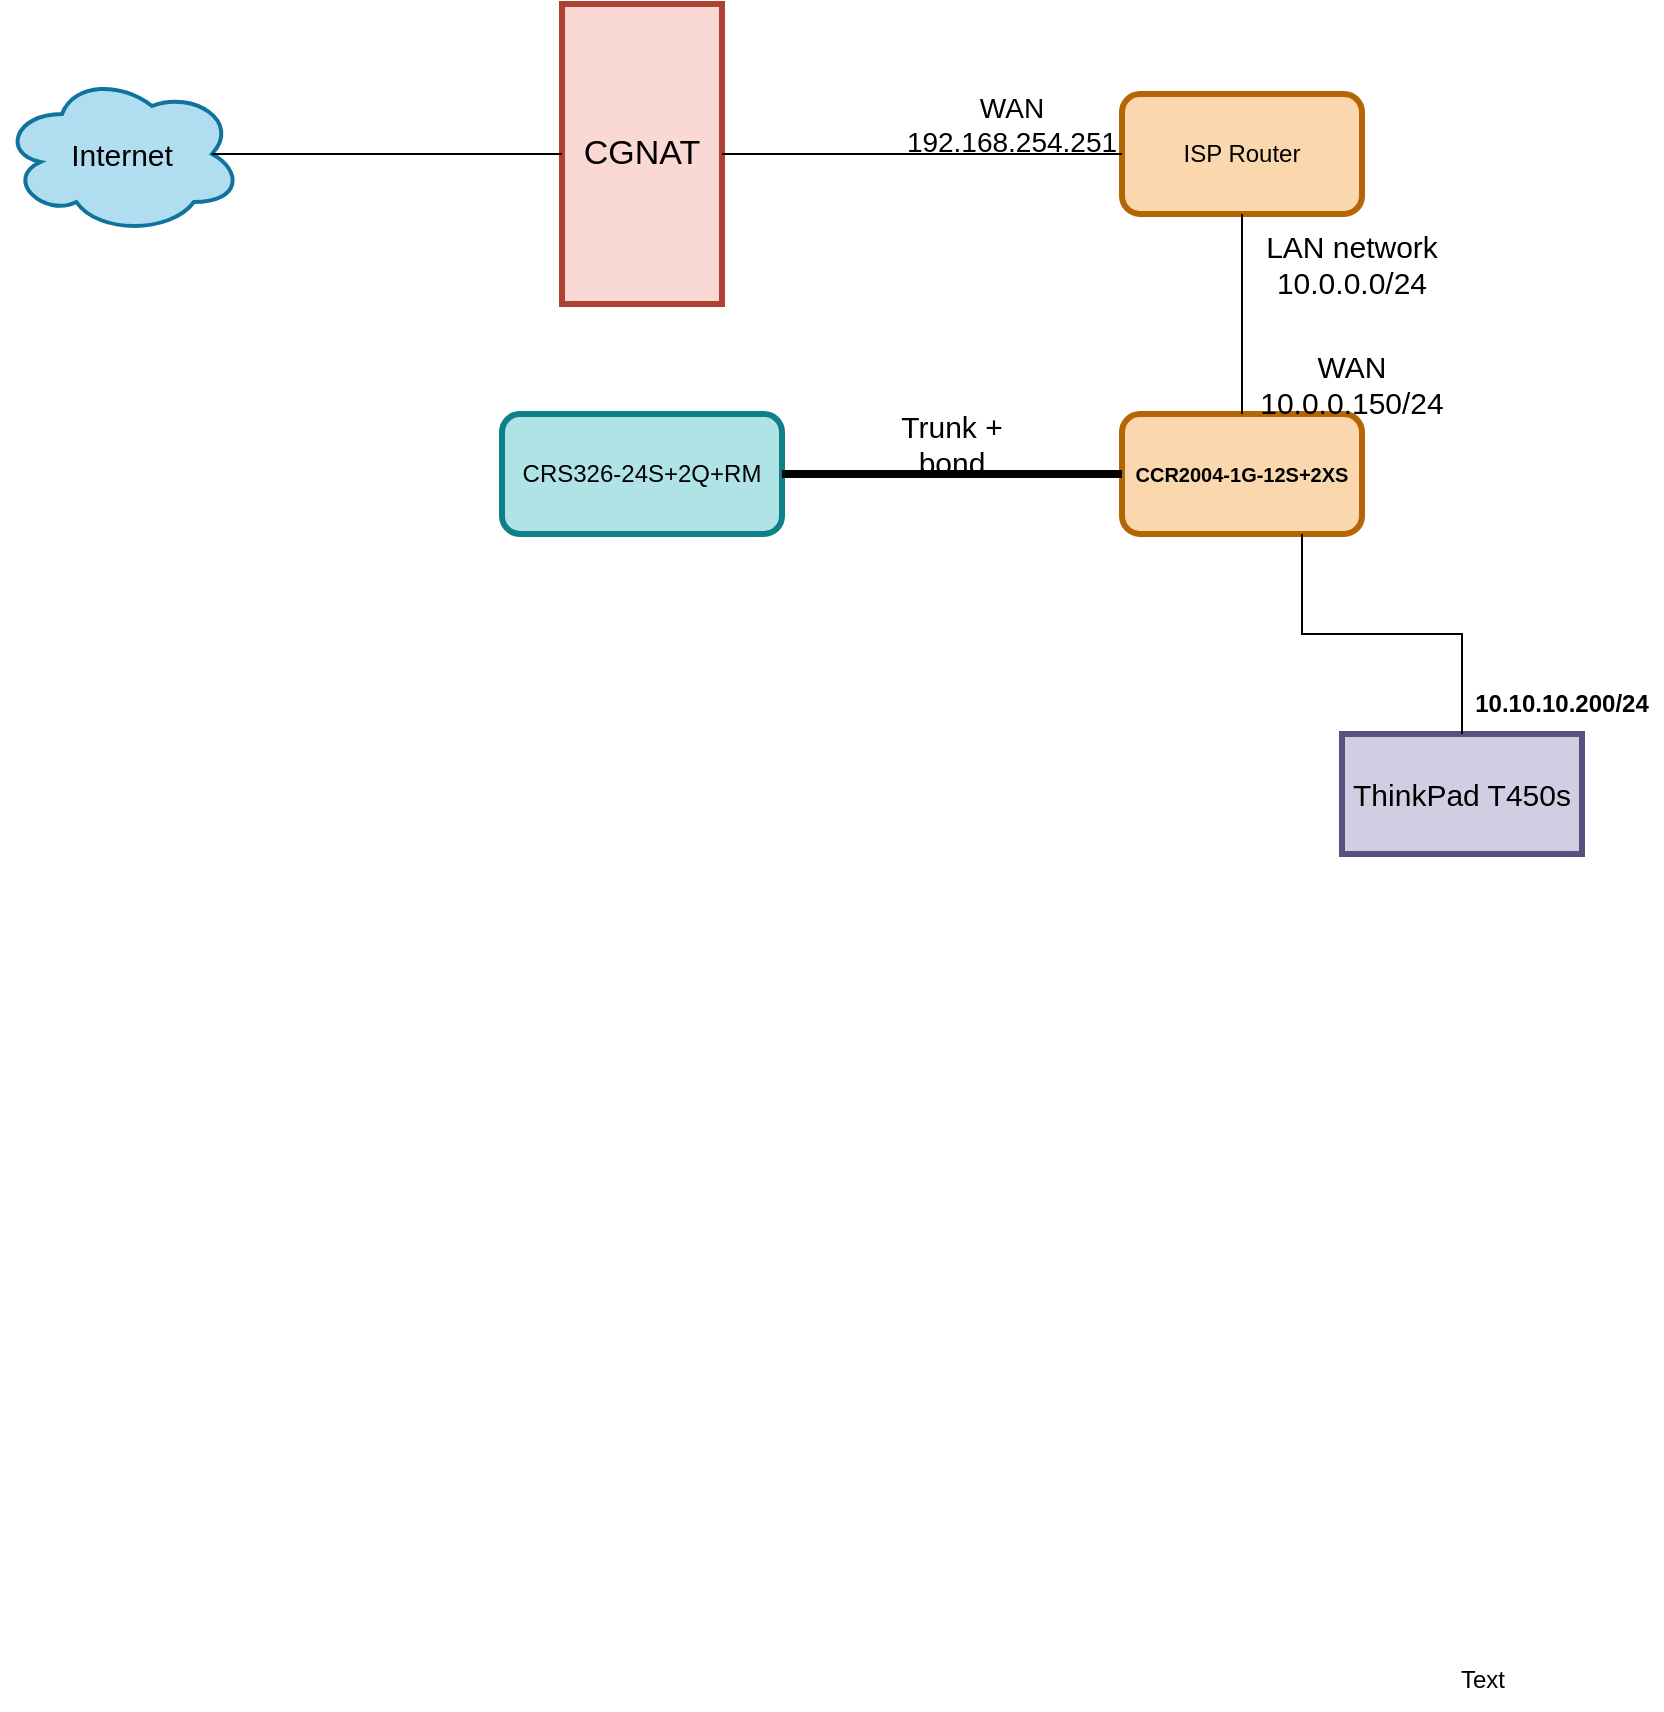 <mxfile version="27.2.0">
  <diagram name="Page-1" id="6imxyzcD-j2hKoNXSwVW">
    <mxGraphModel dx="2223" dy="1927" grid="1" gridSize="10" guides="1" tooltips="1" connect="1" arrows="1" fold="1" page="1" pageScale="1" pageWidth="850" pageHeight="1100" background="none" math="0" shadow="0" adaptiveColors="auto">
      <root>
        <mxCell id="0" />
        <mxCell id="1" parent="0" />
        <mxCell id="yIXjyFsZfD1kwc9D13FT-1" value="Text" style="text;html=1;align=center;verticalAlign=middle;resizable=0;points=[];autosize=1;strokeColor=none;fillColor=none;" parent="1" vertex="1">
          <mxGeometry x="-125" y="-12" width="50" height="30" as="geometry" />
        </mxCell>
        <mxCell id="PNi_5DgzUlCbR8dgIt0b-1" value="&lt;font style=&quot;font-size: 15px;&quot;&gt;Internet&lt;/font&gt;" style="ellipse;shape=cloud;whiteSpace=wrap;html=1;fillColor=#b1ddf0;strokeColor=#10739e;strokeWidth=2;" parent="1" vertex="1">
          <mxGeometry x="-840" y="-800" width="120" height="80" as="geometry" />
        </mxCell>
        <mxCell id="PNi_5DgzUlCbR8dgIt0b-4" value="ISP Router" style="rounded=1;whiteSpace=wrap;html=1;fillColor=#fad7ac;strokeColor=#b46504;strokeWidth=3;" parent="1" vertex="1">
          <mxGeometry x="-280" y="-790" width="120" height="60" as="geometry" />
        </mxCell>
        <mxCell id="PNi_5DgzUlCbR8dgIt0b-5" value="&lt;font style=&quot;font-size: 17px;&quot;&gt;CGNAT&lt;/font&gt;" style="rounded=0;whiteSpace=wrap;html=1;fillColor=#fad9d5;strokeColor=#ae4132;strokeWidth=3;" parent="1" vertex="1">
          <mxGeometry x="-560" y="-835" width="80" height="150" as="geometry" />
        </mxCell>
        <mxCell id="PNi_5DgzUlCbR8dgIt0b-6" value="" style="endArrow=none;html=1;rounded=0;entryX=0;entryY=0.5;entryDx=0;entryDy=0;exitX=1;exitY=0.5;exitDx=0;exitDy=0;" parent="1" source="PNi_5DgzUlCbR8dgIt0b-5" target="PNi_5DgzUlCbR8dgIt0b-4" edge="1">
          <mxGeometry width="50" height="50" relative="1" as="geometry">
            <mxPoint x="-450" y="-450" as="sourcePoint" />
            <mxPoint x="-400" y="-500" as="targetPoint" />
          </mxGeometry>
        </mxCell>
        <mxCell id="PNi_5DgzUlCbR8dgIt0b-7" value="" style="endArrow=none;html=1;rounded=0;entryX=0;entryY=0.5;entryDx=0;entryDy=0;exitX=0.875;exitY=0.5;exitDx=0;exitDy=0;exitPerimeter=0;" parent="1" source="PNi_5DgzUlCbR8dgIt0b-1" target="PNi_5DgzUlCbR8dgIt0b-5" edge="1">
          <mxGeometry width="50" height="50" relative="1" as="geometry">
            <mxPoint x="-450" y="-450" as="sourcePoint" />
            <mxPoint x="-400" y="-500" as="targetPoint" />
          </mxGeometry>
        </mxCell>
        <mxCell id="PNi_5DgzUlCbR8dgIt0b-8" value="&lt;div&gt;&lt;font style=&quot;font-size: 14px;&quot;&gt;WAN&lt;/font&gt;&lt;/div&gt;&lt;div&gt;&lt;font style=&quot;font-size: 14px;&quot;&gt;192.168.254.251&lt;/font&gt;&lt;/div&gt;" style="text;html=1;align=center;verticalAlign=middle;whiteSpace=wrap;rounded=0;" parent="1" vertex="1">
          <mxGeometry x="-390" y="-790" width="110" height="30" as="geometry" />
        </mxCell>
        <mxCell id="PNi_5DgzUlCbR8dgIt0b-10" value="&lt;div&gt;&lt;font style=&quot;font-size: 15px;&quot;&gt;LAN network&lt;/font&gt;&lt;/div&gt;&lt;div&gt;&lt;font style=&quot;font-size: 15px;&quot;&gt;10.0.0.0/24&lt;/font&gt;&lt;/div&gt;" style="text;html=1;align=center;verticalAlign=middle;whiteSpace=wrap;rounded=0;" parent="1" vertex="1">
          <mxGeometry x="-210" y="-720" width="90" height="30" as="geometry" />
        </mxCell>
        <mxCell id="CVtunTdpKQAV3HZzAttX-1" value="&lt;font size=&quot;1&quot;&gt;&lt;b&gt;CCR2004-1G-12S+2XS&lt;/b&gt;&lt;/font&gt;" style="rounded=1;whiteSpace=wrap;html=1;fillColor=#fad7ac;strokeColor=#b46504;strokeWidth=3;" vertex="1" parent="1">
          <mxGeometry x="-280" y="-630" width="120" height="60" as="geometry" />
        </mxCell>
        <mxCell id="CVtunTdpKQAV3HZzAttX-2" value="" style="endArrow=none;html=1;rounded=0;entryX=0.5;entryY=1;entryDx=0;entryDy=0;exitX=0.5;exitY=0;exitDx=0;exitDy=0;" edge="1" parent="1" source="CVtunTdpKQAV3HZzAttX-1" target="PNi_5DgzUlCbR8dgIt0b-4">
          <mxGeometry width="50" height="50" relative="1" as="geometry">
            <mxPoint x="-450" y="-450" as="sourcePoint" />
            <mxPoint x="-400" y="-500" as="targetPoint" />
          </mxGeometry>
        </mxCell>
        <mxCell id="CVtunTdpKQAV3HZzAttX-4" value="&lt;div&gt;&lt;font style=&quot;font-size: 15px;&quot;&gt;WAN&lt;/font&gt;&lt;/div&gt;&lt;div&gt;&lt;font style=&quot;font-size: 15px;&quot;&gt;10.0.0.150/24&lt;/font&gt;&lt;/div&gt;" style="text;html=1;align=center;verticalAlign=middle;whiteSpace=wrap;rounded=0;" vertex="1" parent="1">
          <mxGeometry x="-220" y="-660" width="110" height="30" as="geometry" />
        </mxCell>
        <mxCell id="CVtunTdpKQAV3HZzAttX-6" value="CRS326-24S+2Q+RM" style="rounded=1;whiteSpace=wrap;html=1;fillColor=#b0e3e6;strokeColor=#0e8088;strokeWidth=3;" vertex="1" parent="1">
          <mxGeometry x="-590" y="-630" width="140" height="60" as="geometry" />
        </mxCell>
        <mxCell id="CVtunTdpKQAV3HZzAttX-7" value="" style="endArrow=none;html=1;rounded=0;strokeWidth=4;strokeColor=light-dark(#000000,#F5C211);entryX=0;entryY=0.5;entryDx=0;entryDy=0;exitX=1;exitY=0.5;exitDx=0;exitDy=0;" edge="1" parent="1" source="CVtunTdpKQAV3HZzAttX-6" target="CVtunTdpKQAV3HZzAttX-1">
          <mxGeometry width="50" height="50" relative="1" as="geometry">
            <mxPoint x="-450" y="-450" as="sourcePoint" />
            <mxPoint x="-400" y="-500" as="targetPoint" />
          </mxGeometry>
        </mxCell>
        <mxCell id="CVtunTdpKQAV3HZzAttX-8" value="&lt;font style=&quot;font-size: 15px;&quot;&gt;Trunk + bond&lt;/font&gt;" style="text;html=1;align=center;verticalAlign=middle;whiteSpace=wrap;rounded=0;" vertex="1" parent="1">
          <mxGeometry x="-410" y="-630" width="90" height="30" as="geometry" />
        </mxCell>
        <mxCell id="CVtunTdpKQAV3HZzAttX-10" value="&lt;font style=&quot;font-size: 15px;&quot;&gt;ThinkPad T450s&lt;/font&gt;" style="rounded=0;whiteSpace=wrap;html=1;fillColor=#d0cee2;strokeColor=#56517e;strokeWidth=3;" vertex="1" parent="1">
          <mxGeometry x="-170" y="-470" width="120" height="60" as="geometry" />
        </mxCell>
        <mxCell id="CVtunTdpKQAV3HZzAttX-11" value="" style="endArrow=none;html=1;rounded=0;entryX=0.75;entryY=1;entryDx=0;entryDy=0;exitX=0.5;exitY=0;exitDx=0;exitDy=0;" edge="1" parent="1" source="CVtunTdpKQAV3HZzAttX-10" target="CVtunTdpKQAV3HZzAttX-1">
          <mxGeometry width="50" height="50" relative="1" as="geometry">
            <mxPoint x="-450" y="-450" as="sourcePoint" />
            <mxPoint x="-400" y="-500" as="targetPoint" />
            <Array as="points">
              <mxPoint x="-110" y="-520" />
              <mxPoint x="-190" y="-520" />
            </Array>
          </mxGeometry>
        </mxCell>
        <mxCell id="CVtunTdpKQAV3HZzAttX-12" value="&lt;b&gt;10.10.10.200/24&lt;/b&gt;" style="text;html=1;align=center;verticalAlign=middle;whiteSpace=wrap;rounded=0;" vertex="1" parent="1">
          <mxGeometry x="-110" y="-510" width="100" height="50" as="geometry" />
        </mxCell>
      </root>
    </mxGraphModel>
  </diagram>
</mxfile>

